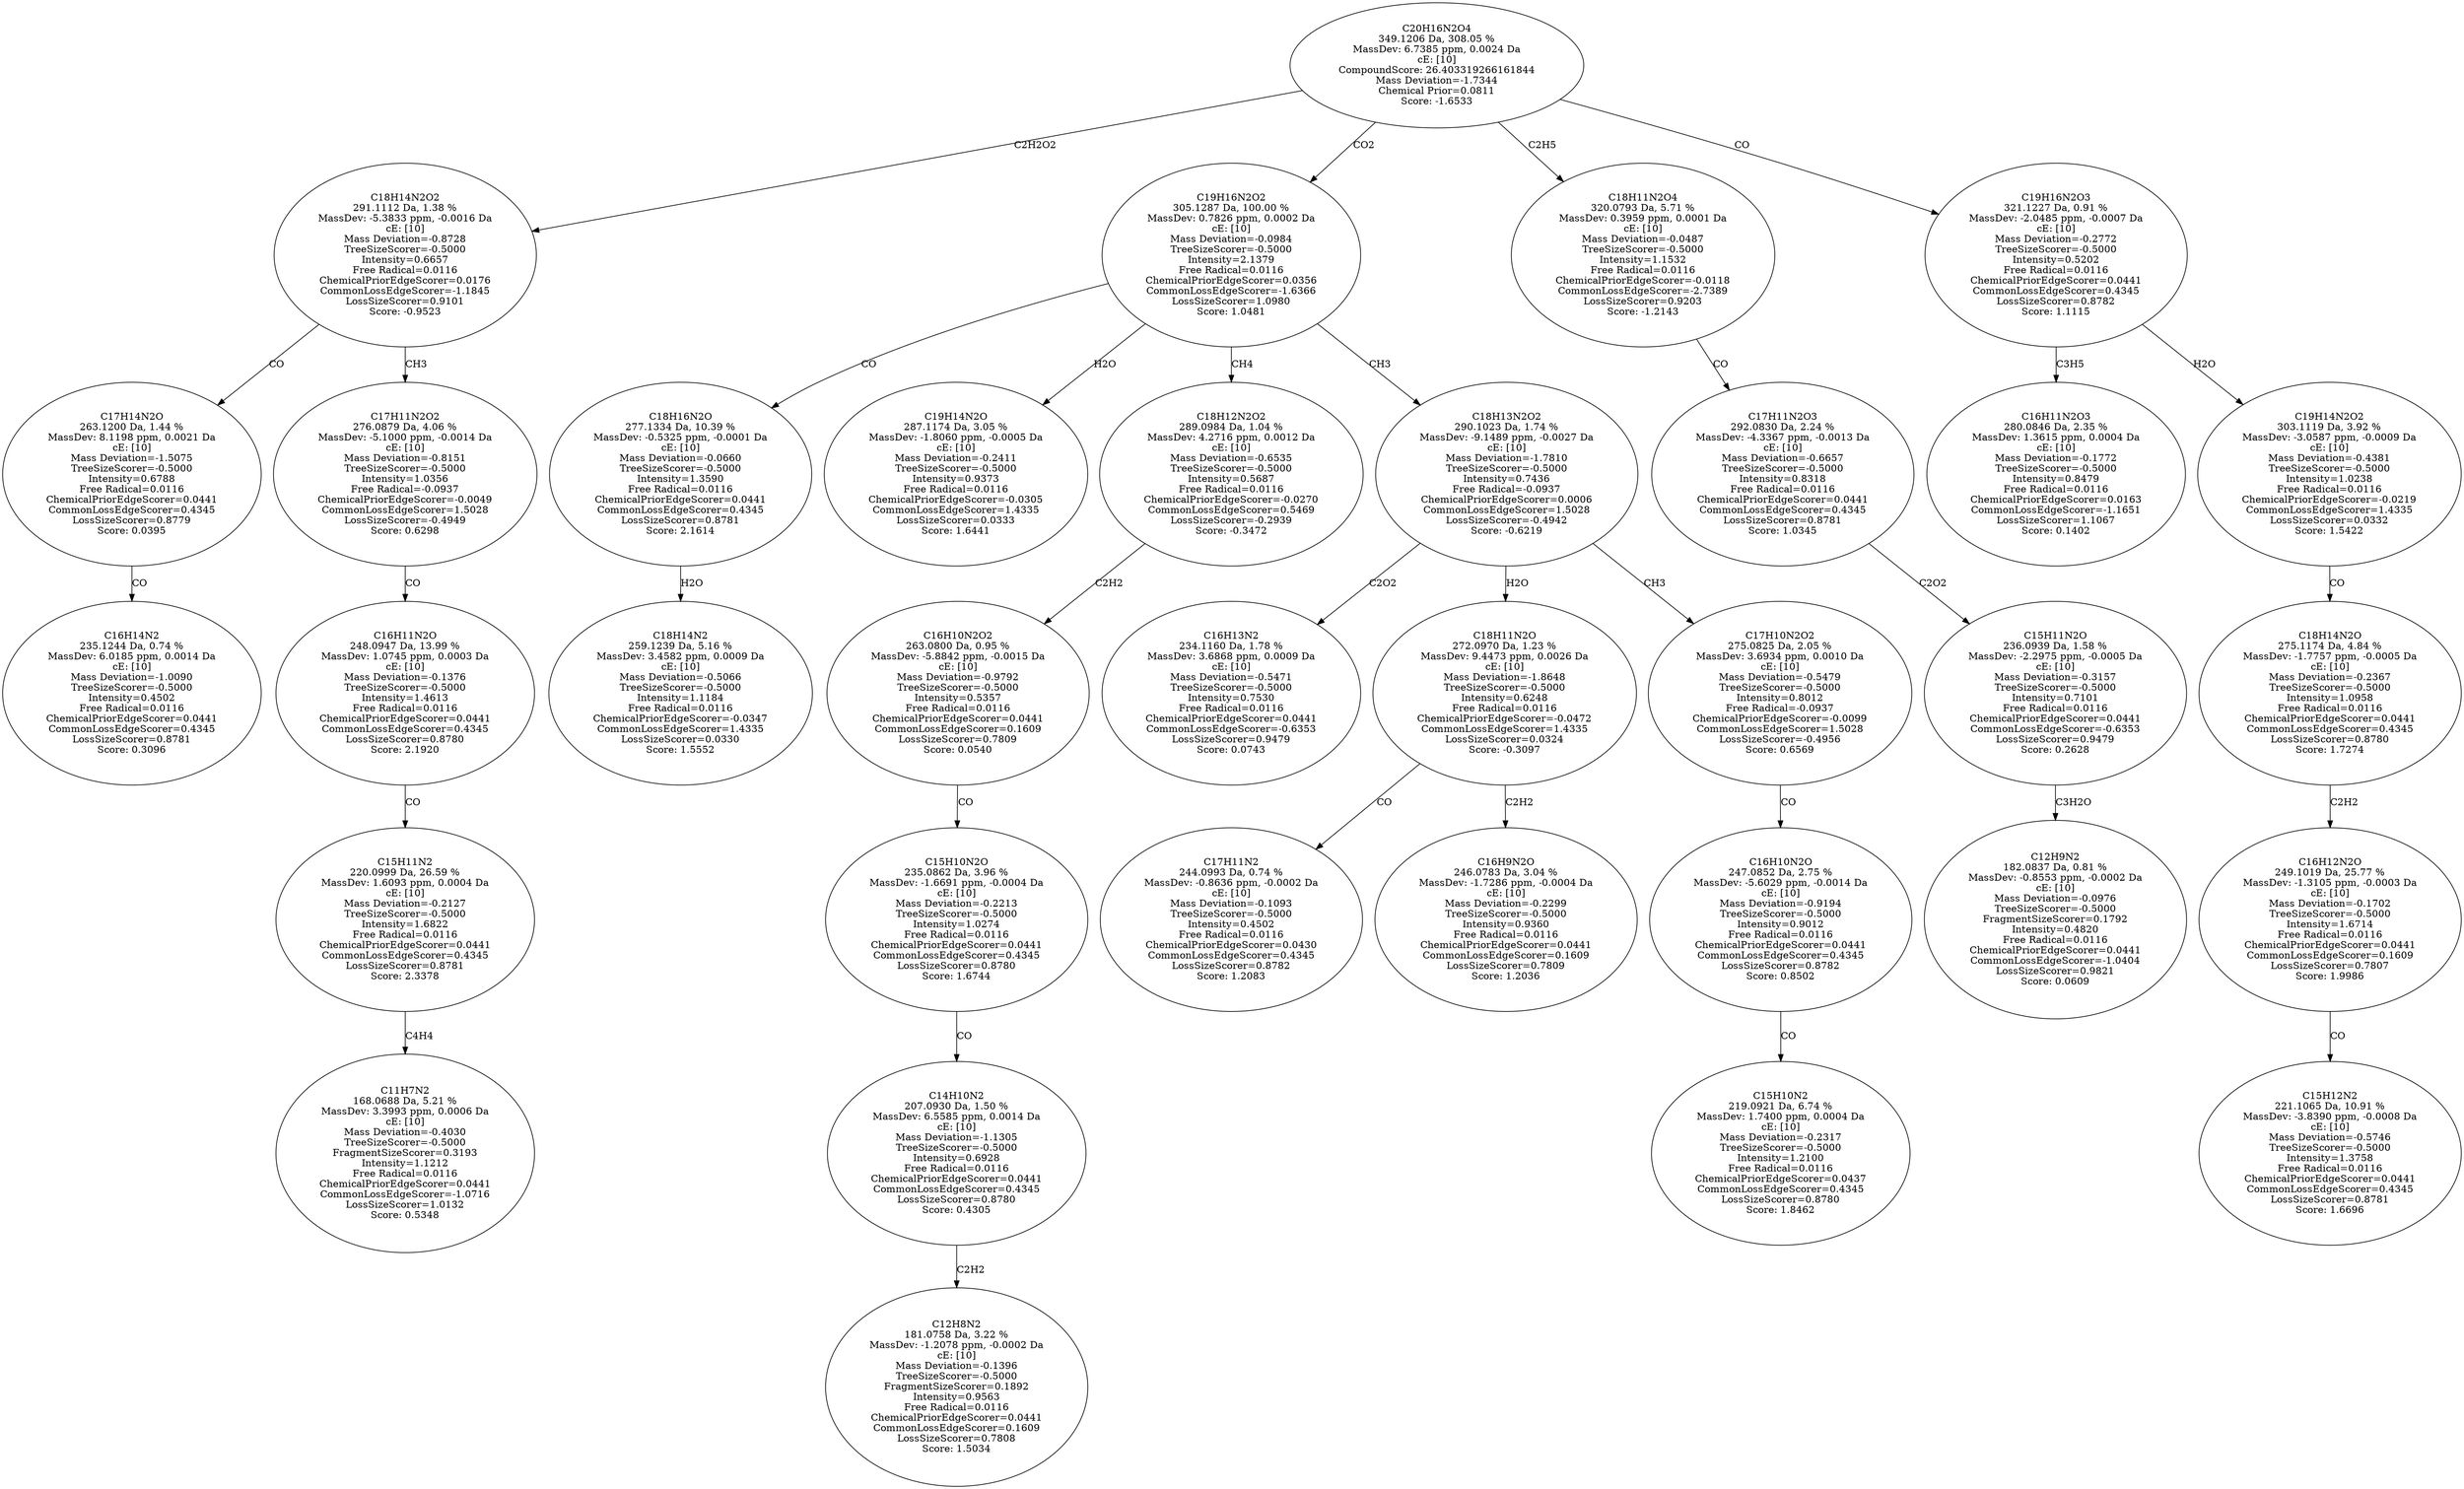 strict digraph {
v1 [label="C16H14N2\n235.1244 Da, 0.74 %\nMassDev: 6.0185 ppm, 0.0014 Da\ncE: [10]\nMass Deviation=-1.0090\nTreeSizeScorer=-0.5000\nIntensity=0.4502\nFree Radical=0.0116\nChemicalPriorEdgeScorer=0.0441\nCommonLossEdgeScorer=0.4345\nLossSizeScorer=0.8781\nScore: 0.3096"];
v2 [label="C17H14N2O\n263.1200 Da, 1.44 %\nMassDev: 8.1198 ppm, 0.0021 Da\ncE: [10]\nMass Deviation=-1.5075\nTreeSizeScorer=-0.5000\nIntensity=0.6788\nFree Radical=0.0116\nChemicalPriorEdgeScorer=0.0441\nCommonLossEdgeScorer=0.4345\nLossSizeScorer=0.8779\nScore: 0.0395"];
v3 [label="C11H7N2\n168.0688 Da, 5.21 %\nMassDev: 3.3993 ppm, 0.0006 Da\ncE: [10]\nMass Deviation=-0.4030\nTreeSizeScorer=-0.5000\nFragmentSizeScorer=0.3193\nIntensity=1.1212\nFree Radical=0.0116\nChemicalPriorEdgeScorer=0.0441\nCommonLossEdgeScorer=-1.0716\nLossSizeScorer=1.0132\nScore: 0.5348"];
v4 [label="C15H11N2\n220.0999 Da, 26.59 %\nMassDev: 1.6093 ppm, 0.0004 Da\ncE: [10]\nMass Deviation=-0.2127\nTreeSizeScorer=-0.5000\nIntensity=1.6822\nFree Radical=0.0116\nChemicalPriorEdgeScorer=0.0441\nCommonLossEdgeScorer=0.4345\nLossSizeScorer=0.8781\nScore: 2.3378"];
v5 [label="C16H11N2O\n248.0947 Da, 13.99 %\nMassDev: 1.0745 ppm, 0.0003 Da\ncE: [10]\nMass Deviation=-0.1376\nTreeSizeScorer=-0.5000\nIntensity=1.4613\nFree Radical=0.0116\nChemicalPriorEdgeScorer=0.0441\nCommonLossEdgeScorer=0.4345\nLossSizeScorer=0.8780\nScore: 2.1920"];
v6 [label="C17H11N2O2\n276.0879 Da, 4.06 %\nMassDev: -5.1000 ppm, -0.0014 Da\ncE: [10]\nMass Deviation=-0.8151\nTreeSizeScorer=-0.5000\nIntensity=1.0356\nFree Radical=-0.0937\nChemicalPriorEdgeScorer=-0.0049\nCommonLossEdgeScorer=1.5028\nLossSizeScorer=-0.4949\nScore: 0.6298"];
v7 [label="C18H14N2O2\n291.1112 Da, 1.38 %\nMassDev: -5.3833 ppm, -0.0016 Da\ncE: [10]\nMass Deviation=-0.8728\nTreeSizeScorer=-0.5000\nIntensity=0.6657\nFree Radical=0.0116\nChemicalPriorEdgeScorer=0.0176\nCommonLossEdgeScorer=-1.1845\nLossSizeScorer=0.9101\nScore: -0.9523"];
v8 [label="C18H14N2\n259.1239 Da, 5.16 %\nMassDev: 3.4582 ppm, 0.0009 Da\ncE: [10]\nMass Deviation=-0.5066\nTreeSizeScorer=-0.5000\nIntensity=1.1184\nFree Radical=0.0116\nChemicalPriorEdgeScorer=-0.0347\nCommonLossEdgeScorer=1.4335\nLossSizeScorer=0.0330\nScore: 1.5552"];
v9 [label="C18H16N2O\n277.1334 Da, 10.39 %\nMassDev: -0.5325 ppm, -0.0001 Da\ncE: [10]\nMass Deviation=-0.0660\nTreeSizeScorer=-0.5000\nIntensity=1.3590\nFree Radical=0.0116\nChemicalPriorEdgeScorer=0.0441\nCommonLossEdgeScorer=0.4345\nLossSizeScorer=0.8781\nScore: 2.1614"];
v10 [label="C19H14N2O\n287.1174 Da, 3.05 %\nMassDev: -1.8060 ppm, -0.0005 Da\ncE: [10]\nMass Deviation=-0.2411\nTreeSizeScorer=-0.5000\nIntensity=0.9373\nFree Radical=0.0116\nChemicalPriorEdgeScorer=-0.0305\nCommonLossEdgeScorer=1.4335\nLossSizeScorer=0.0333\nScore: 1.6441"];
v11 [label="C12H8N2\n181.0758 Da, 3.22 %\nMassDev: -1.2078 ppm, -0.0002 Da\ncE: [10]\nMass Deviation=-0.1396\nTreeSizeScorer=-0.5000\nFragmentSizeScorer=0.1892\nIntensity=0.9563\nFree Radical=0.0116\nChemicalPriorEdgeScorer=0.0441\nCommonLossEdgeScorer=0.1609\nLossSizeScorer=0.7808\nScore: 1.5034"];
v12 [label="C14H10N2\n207.0930 Da, 1.50 %\nMassDev: 6.5585 ppm, 0.0014 Da\ncE: [10]\nMass Deviation=-1.1305\nTreeSizeScorer=-0.5000\nIntensity=0.6928\nFree Radical=0.0116\nChemicalPriorEdgeScorer=0.0441\nCommonLossEdgeScorer=0.4345\nLossSizeScorer=0.8780\nScore: 0.4305"];
v13 [label="C15H10N2O\n235.0862 Da, 3.96 %\nMassDev: -1.6691 ppm, -0.0004 Da\ncE: [10]\nMass Deviation=-0.2213\nTreeSizeScorer=-0.5000\nIntensity=1.0274\nFree Radical=0.0116\nChemicalPriorEdgeScorer=0.0441\nCommonLossEdgeScorer=0.4345\nLossSizeScorer=0.8780\nScore: 1.6744"];
v14 [label="C16H10N2O2\n263.0800 Da, 0.95 %\nMassDev: -5.8842 ppm, -0.0015 Da\ncE: [10]\nMass Deviation=-0.9792\nTreeSizeScorer=-0.5000\nIntensity=0.5357\nFree Radical=0.0116\nChemicalPriorEdgeScorer=0.0441\nCommonLossEdgeScorer=0.1609\nLossSizeScorer=0.7809\nScore: 0.0540"];
v15 [label="C18H12N2O2\n289.0984 Da, 1.04 %\nMassDev: 4.2716 ppm, 0.0012 Da\ncE: [10]\nMass Deviation=-0.6535\nTreeSizeScorer=-0.5000\nIntensity=0.5687\nFree Radical=0.0116\nChemicalPriorEdgeScorer=-0.0270\nCommonLossEdgeScorer=0.5469\nLossSizeScorer=-0.2939\nScore: -0.3472"];
v16 [label="C16H13N2\n234.1160 Da, 1.78 %\nMassDev: 3.6868 ppm, 0.0009 Da\ncE: [10]\nMass Deviation=-0.5471\nTreeSizeScorer=-0.5000\nIntensity=0.7530\nFree Radical=0.0116\nChemicalPriorEdgeScorer=0.0441\nCommonLossEdgeScorer=-0.6353\nLossSizeScorer=0.9479\nScore: 0.0743"];
v17 [label="C17H11N2\n244.0993 Da, 0.74 %\nMassDev: -0.8636 ppm, -0.0002 Da\ncE: [10]\nMass Deviation=-0.1093\nTreeSizeScorer=-0.5000\nIntensity=0.4502\nFree Radical=0.0116\nChemicalPriorEdgeScorer=0.0430\nCommonLossEdgeScorer=0.4345\nLossSizeScorer=0.8782\nScore: 1.2083"];
v18 [label="C16H9N2O\n246.0783 Da, 3.04 %\nMassDev: -1.7286 ppm, -0.0004 Da\ncE: [10]\nMass Deviation=-0.2299\nTreeSizeScorer=-0.5000\nIntensity=0.9360\nFree Radical=0.0116\nChemicalPriorEdgeScorer=0.0441\nCommonLossEdgeScorer=0.1609\nLossSizeScorer=0.7809\nScore: 1.2036"];
v19 [label="C18H11N2O\n272.0970 Da, 1.23 %\nMassDev: 9.4473 ppm, 0.0026 Da\ncE: [10]\nMass Deviation=-1.8648\nTreeSizeScorer=-0.5000\nIntensity=0.6248\nFree Radical=0.0116\nChemicalPriorEdgeScorer=-0.0472\nCommonLossEdgeScorer=1.4335\nLossSizeScorer=0.0324\nScore: -0.3097"];
v20 [label="C15H10N2\n219.0921 Da, 6.74 %\nMassDev: 1.7400 ppm, 0.0004 Da\ncE: [10]\nMass Deviation=-0.2317\nTreeSizeScorer=-0.5000\nIntensity=1.2100\nFree Radical=0.0116\nChemicalPriorEdgeScorer=0.0437\nCommonLossEdgeScorer=0.4345\nLossSizeScorer=0.8780\nScore: 1.8462"];
v21 [label="C16H10N2O\n247.0852 Da, 2.75 %\nMassDev: -5.6029 ppm, -0.0014 Da\ncE: [10]\nMass Deviation=-0.9194\nTreeSizeScorer=-0.5000\nIntensity=0.9012\nFree Radical=0.0116\nChemicalPriorEdgeScorer=0.0441\nCommonLossEdgeScorer=0.4345\nLossSizeScorer=0.8782\nScore: 0.8502"];
v22 [label="C17H10N2O2\n275.0825 Da, 2.05 %\nMassDev: 3.6934 ppm, 0.0010 Da\ncE: [10]\nMass Deviation=-0.5479\nTreeSizeScorer=-0.5000\nIntensity=0.8012\nFree Radical=-0.0937\nChemicalPriorEdgeScorer=-0.0099\nCommonLossEdgeScorer=1.5028\nLossSizeScorer=-0.4956\nScore: 0.6569"];
v23 [label="C18H13N2O2\n290.1023 Da, 1.74 %\nMassDev: -9.1489 ppm, -0.0027 Da\ncE: [10]\nMass Deviation=-1.7810\nTreeSizeScorer=-0.5000\nIntensity=0.7436\nFree Radical=-0.0937\nChemicalPriorEdgeScorer=0.0006\nCommonLossEdgeScorer=1.5028\nLossSizeScorer=-0.4942\nScore: -0.6219"];
v24 [label="C19H16N2O2\n305.1287 Da, 100.00 %\nMassDev: 0.7826 ppm, 0.0002 Da\ncE: [10]\nMass Deviation=-0.0984\nTreeSizeScorer=-0.5000\nIntensity=2.1379\nFree Radical=0.0116\nChemicalPriorEdgeScorer=0.0356\nCommonLossEdgeScorer=-1.6366\nLossSizeScorer=1.0980\nScore: 1.0481"];
v25 [label="C12H9N2\n182.0837 Da, 0.81 %\nMassDev: -0.8553 ppm, -0.0002 Da\ncE: [10]\nMass Deviation=-0.0976\nTreeSizeScorer=-0.5000\nFragmentSizeScorer=0.1792\nIntensity=0.4820\nFree Radical=0.0116\nChemicalPriorEdgeScorer=0.0441\nCommonLossEdgeScorer=-1.0404\nLossSizeScorer=0.9821\nScore: 0.0609"];
v26 [label="C15H11N2O\n236.0939 Da, 1.58 %\nMassDev: -2.2975 ppm, -0.0005 Da\ncE: [10]\nMass Deviation=-0.3157\nTreeSizeScorer=-0.5000\nIntensity=0.7101\nFree Radical=0.0116\nChemicalPriorEdgeScorer=0.0441\nCommonLossEdgeScorer=-0.6353\nLossSizeScorer=0.9479\nScore: 0.2628"];
v27 [label="C17H11N2O3\n292.0830 Da, 2.24 %\nMassDev: -4.3367 ppm, -0.0013 Da\ncE: [10]\nMass Deviation=-0.6657\nTreeSizeScorer=-0.5000\nIntensity=0.8318\nFree Radical=0.0116\nChemicalPriorEdgeScorer=0.0441\nCommonLossEdgeScorer=0.4345\nLossSizeScorer=0.8781\nScore: 1.0345"];
v28 [label="C18H11N2O4\n320.0793 Da, 5.71 %\nMassDev: 0.3959 ppm, 0.0001 Da\ncE: [10]\nMass Deviation=-0.0487\nTreeSizeScorer=-0.5000\nIntensity=1.1532\nFree Radical=0.0116\nChemicalPriorEdgeScorer=-0.0118\nCommonLossEdgeScorer=-2.7389\nLossSizeScorer=0.9203\nScore: -1.2143"];
v29 [label="C16H11N2O3\n280.0846 Da, 2.35 %\nMassDev: 1.3615 ppm, 0.0004 Da\ncE: [10]\nMass Deviation=-0.1772\nTreeSizeScorer=-0.5000\nIntensity=0.8479\nFree Radical=0.0116\nChemicalPriorEdgeScorer=0.0163\nCommonLossEdgeScorer=-1.1651\nLossSizeScorer=1.1067\nScore: 0.1402"];
v30 [label="C15H12N2\n221.1065 Da, 10.91 %\nMassDev: -3.8390 ppm, -0.0008 Da\ncE: [10]\nMass Deviation=-0.5746\nTreeSizeScorer=-0.5000\nIntensity=1.3758\nFree Radical=0.0116\nChemicalPriorEdgeScorer=0.0441\nCommonLossEdgeScorer=0.4345\nLossSizeScorer=0.8781\nScore: 1.6696"];
v31 [label="C16H12N2O\n249.1019 Da, 25.77 %\nMassDev: -1.3105 ppm, -0.0003 Da\ncE: [10]\nMass Deviation=-0.1702\nTreeSizeScorer=-0.5000\nIntensity=1.6714\nFree Radical=0.0116\nChemicalPriorEdgeScorer=0.0441\nCommonLossEdgeScorer=0.1609\nLossSizeScorer=0.7807\nScore: 1.9986"];
v32 [label="C18H14N2O\n275.1174 Da, 4.84 %\nMassDev: -1.7757 ppm, -0.0005 Da\ncE: [10]\nMass Deviation=-0.2367\nTreeSizeScorer=-0.5000\nIntensity=1.0958\nFree Radical=0.0116\nChemicalPriorEdgeScorer=0.0441\nCommonLossEdgeScorer=0.4345\nLossSizeScorer=0.8780\nScore: 1.7274"];
v33 [label="C19H14N2O2\n303.1119 Da, 3.92 %\nMassDev: -3.0587 ppm, -0.0009 Da\ncE: [10]\nMass Deviation=-0.4381\nTreeSizeScorer=-0.5000\nIntensity=1.0238\nFree Radical=0.0116\nChemicalPriorEdgeScorer=-0.0219\nCommonLossEdgeScorer=1.4335\nLossSizeScorer=0.0332\nScore: 1.5422"];
v34 [label="C19H16N2O3\n321.1227 Da, 0.91 %\nMassDev: -2.0485 ppm, -0.0007 Da\ncE: [10]\nMass Deviation=-0.2772\nTreeSizeScorer=-0.5000\nIntensity=0.5202\nFree Radical=0.0116\nChemicalPriorEdgeScorer=0.0441\nCommonLossEdgeScorer=0.4345\nLossSizeScorer=0.8782\nScore: 1.1115"];
v35 [label="C20H16N2O4\n349.1206 Da, 308.05 %\nMassDev: 6.7385 ppm, 0.0024 Da\ncE: [10]\nCompoundScore: 26.403319266161844\nMass Deviation=-1.7344\nChemical Prior=0.0811\nScore: -1.6533"];
v2 -> v1 [label="CO"];
v7 -> v2 [label="CO"];
v4 -> v3 [label="C4H4"];
v5 -> v4 [label="CO"];
v6 -> v5 [label="CO"];
v7 -> v6 [label="CH3"];
v35 -> v7 [label="C2H2O2"];
v9 -> v8 [label="H2O"];
v24 -> v9 [label="CO"];
v24 -> v10 [label="H2O"];
v12 -> v11 [label="C2H2"];
v13 -> v12 [label="CO"];
v14 -> v13 [label="CO"];
v15 -> v14 [label="C2H2"];
v24 -> v15 [label="CH4"];
v23 -> v16 [label="C2O2"];
v19 -> v17 [label="CO"];
v19 -> v18 [label="C2H2"];
v23 -> v19 [label="H2O"];
v21 -> v20 [label="CO"];
v22 -> v21 [label="CO"];
v23 -> v22 [label="CH3"];
v24 -> v23 [label="CH3"];
v35 -> v24 [label="CO2"];
v26 -> v25 [label="C3H2O"];
v27 -> v26 [label="C2O2"];
v28 -> v27 [label="CO"];
v35 -> v28 [label="C2H5"];
v34 -> v29 [label="C3H5"];
v31 -> v30 [label="CO"];
v32 -> v31 [label="C2H2"];
v33 -> v32 [label="CO"];
v34 -> v33 [label="H2O"];
v35 -> v34 [label="CO"];
}
